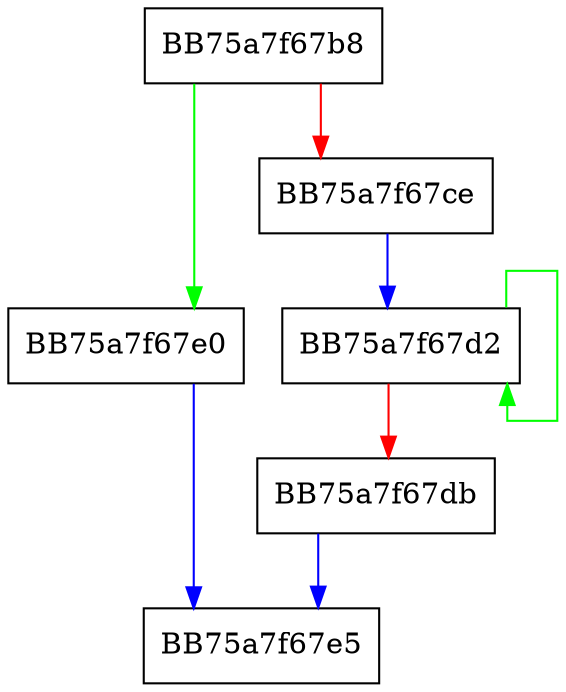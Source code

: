 digraph WPP_SF_dds {
  node [shape="box"];
  graph [splines=ortho];
  BB75a7f67b8 -> BB75a7f67e0 [color="green"];
  BB75a7f67b8 -> BB75a7f67ce [color="red"];
  BB75a7f67ce -> BB75a7f67d2 [color="blue"];
  BB75a7f67d2 -> BB75a7f67d2 [color="green"];
  BB75a7f67d2 -> BB75a7f67db [color="red"];
  BB75a7f67db -> BB75a7f67e5 [color="blue"];
  BB75a7f67e0 -> BB75a7f67e5 [color="blue"];
}